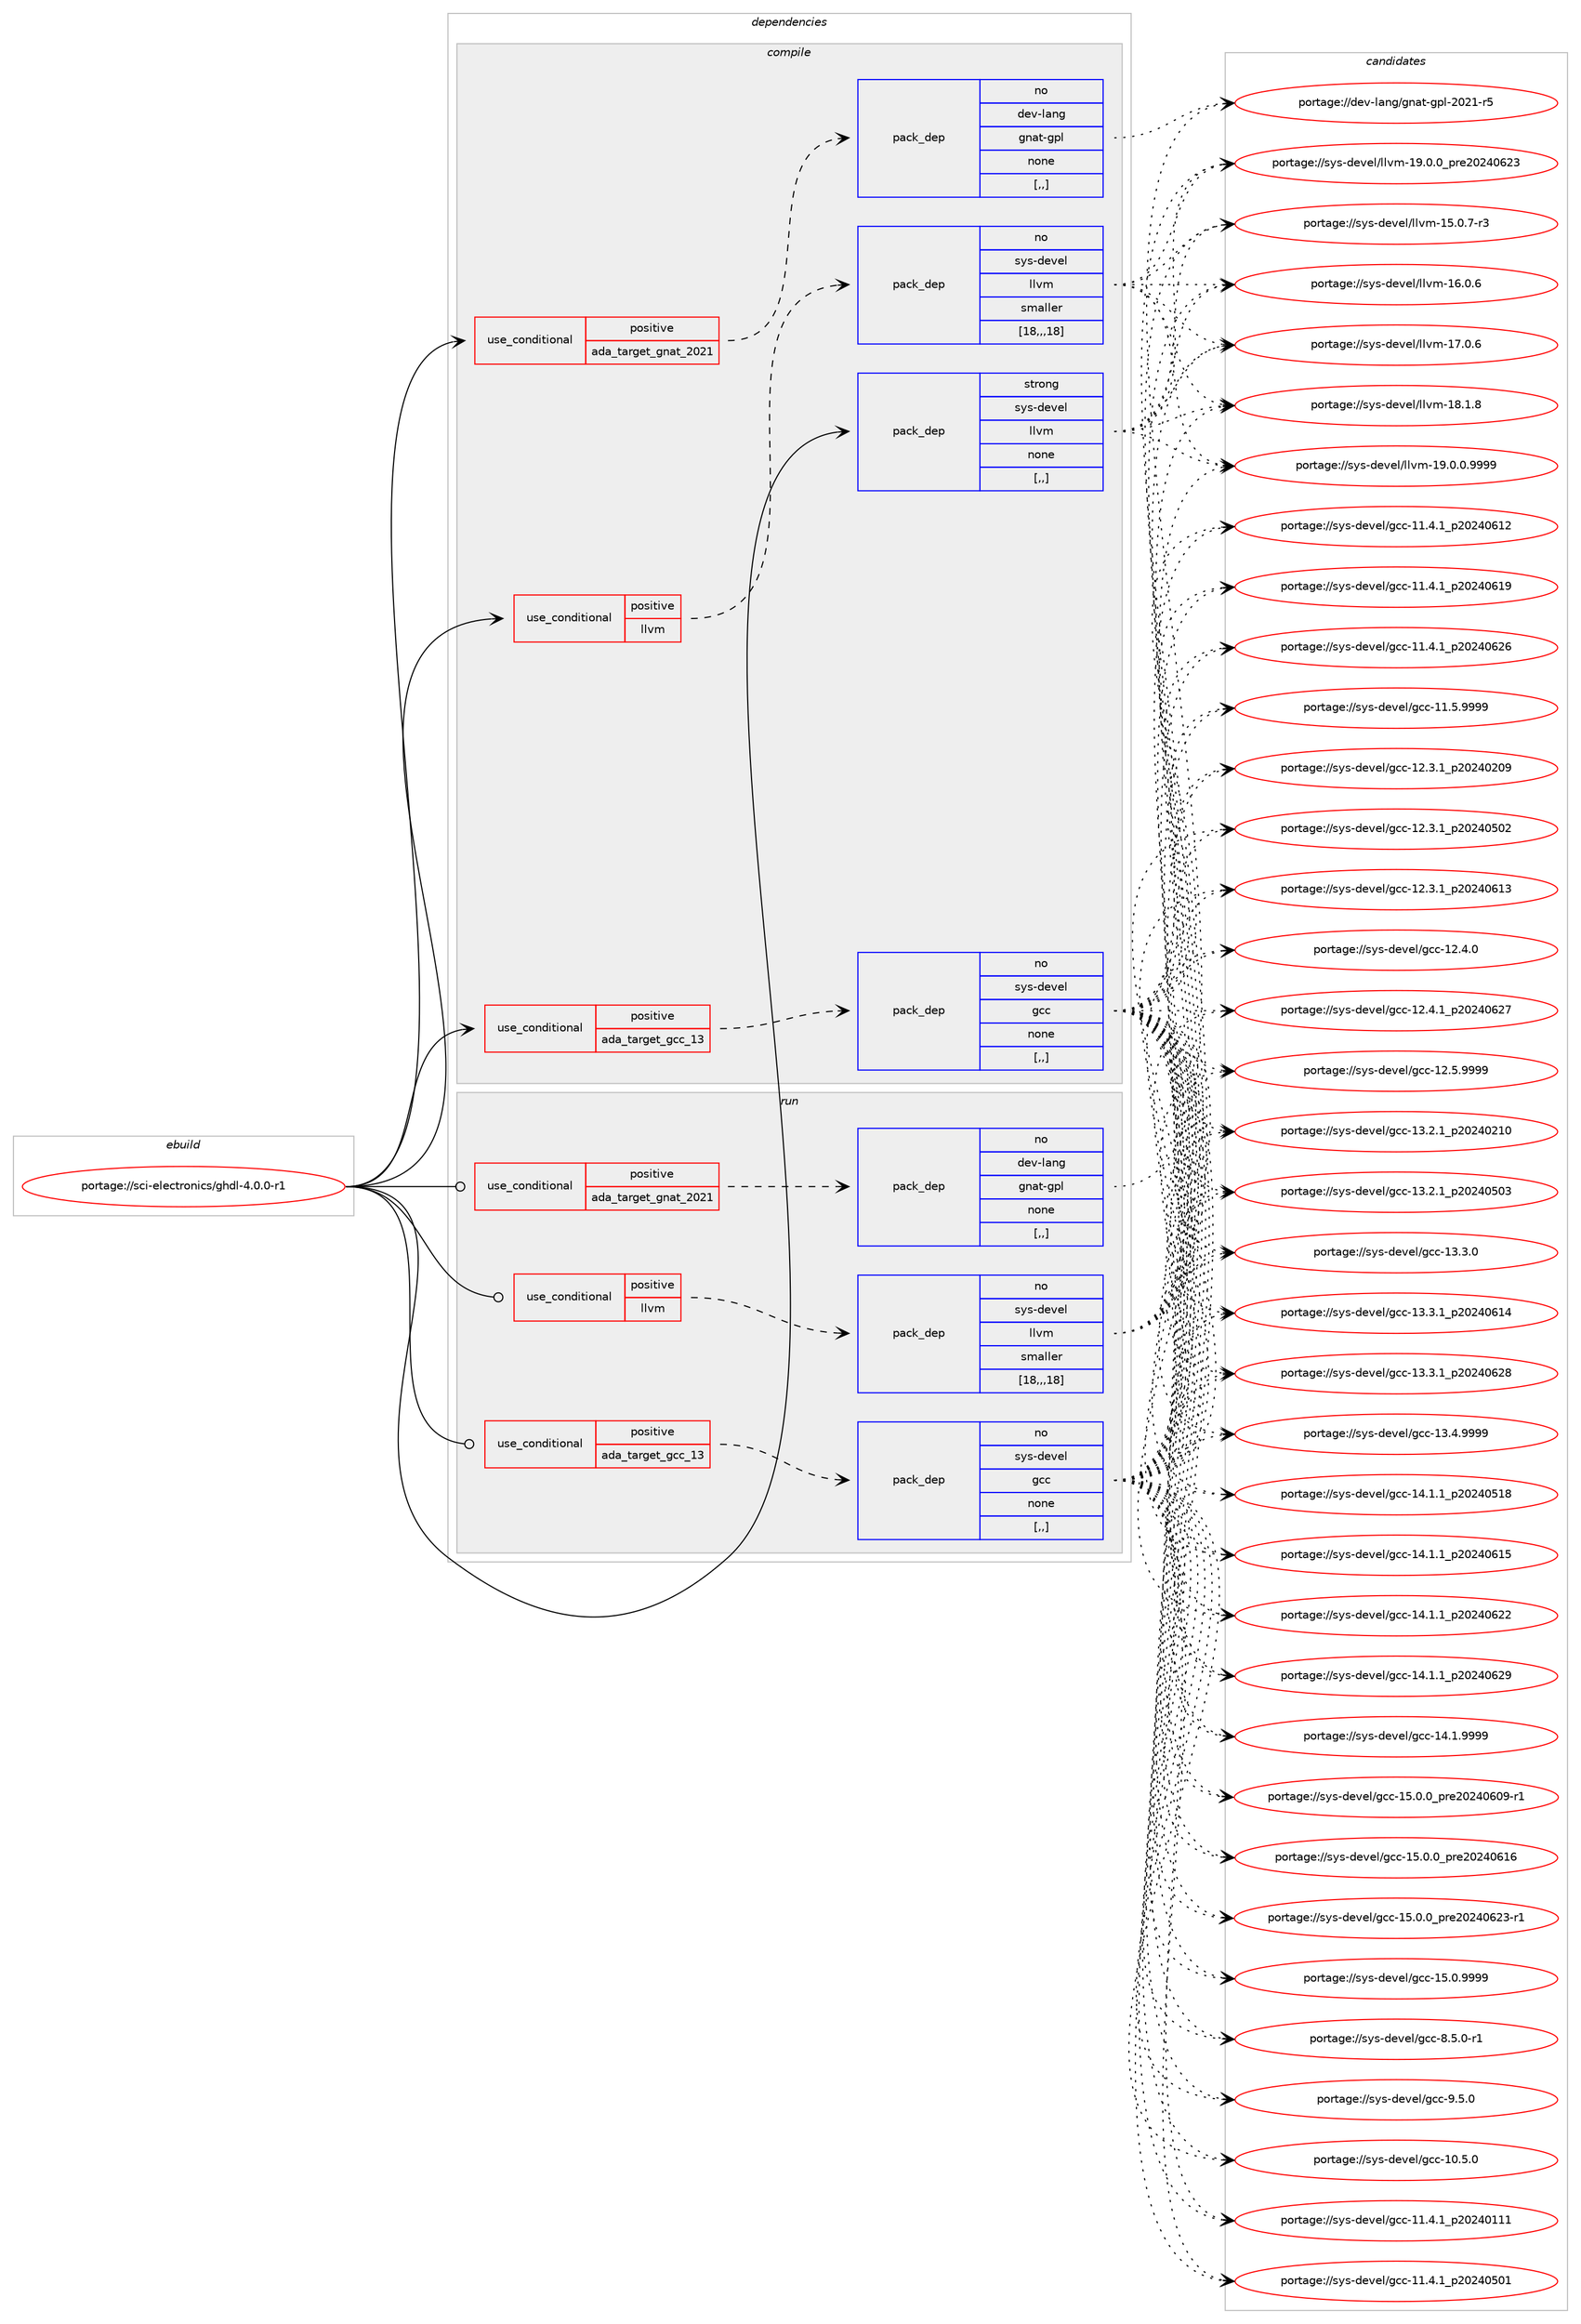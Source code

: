 digraph prolog {

# *************
# Graph options
# *************

newrank=true;
concentrate=true;
compound=true;
graph [rankdir=LR,fontname=Helvetica,fontsize=10,ranksep=1.5];#, ranksep=2.5, nodesep=0.2];
edge  [arrowhead=vee];
node  [fontname=Helvetica,fontsize=10];

# **********
# The ebuild
# **********

subgraph cluster_leftcol {
color=gray;
rank=same;
label=<<i>ebuild</i>>;
id [label="portage://sci-electronics/ghdl-4.0.0-r1", color=red, width=4, href="../sci-electronics/ghdl-4.0.0-r1.svg"];
}

# ****************
# The dependencies
# ****************

subgraph cluster_midcol {
color=gray;
label=<<i>dependencies</i>>;
subgraph cluster_compile {
fillcolor="#eeeeee";
style=filled;
label=<<i>compile</i>>;
subgraph cond101900 {
dependency385662 [label=<<TABLE BORDER="0" CELLBORDER="1" CELLSPACING="0" CELLPADDING="4"><TR><TD ROWSPAN="3" CELLPADDING="10">use_conditional</TD></TR><TR><TD>positive</TD></TR><TR><TD>ada_target_gcc_13</TD></TR></TABLE>>, shape=none, color=red];
subgraph pack280995 {
dependency385663 [label=<<TABLE BORDER="0" CELLBORDER="1" CELLSPACING="0" CELLPADDING="4" WIDTH="220"><TR><TD ROWSPAN="6" CELLPADDING="30">pack_dep</TD></TR><TR><TD WIDTH="110">no</TD></TR><TR><TD>sys-devel</TD></TR><TR><TD>gcc</TD></TR><TR><TD>none</TD></TR><TR><TD>[,,]</TD></TR></TABLE>>, shape=none, color=blue];
}
dependency385662:e -> dependency385663:w [weight=20,style="dashed",arrowhead="vee"];
}
id:e -> dependency385662:w [weight=20,style="solid",arrowhead="vee"];
subgraph cond101901 {
dependency385664 [label=<<TABLE BORDER="0" CELLBORDER="1" CELLSPACING="0" CELLPADDING="4"><TR><TD ROWSPAN="3" CELLPADDING="10">use_conditional</TD></TR><TR><TD>positive</TD></TR><TR><TD>ada_target_gnat_2021</TD></TR></TABLE>>, shape=none, color=red];
subgraph pack280996 {
dependency385665 [label=<<TABLE BORDER="0" CELLBORDER="1" CELLSPACING="0" CELLPADDING="4" WIDTH="220"><TR><TD ROWSPAN="6" CELLPADDING="30">pack_dep</TD></TR><TR><TD WIDTH="110">no</TD></TR><TR><TD>dev-lang</TD></TR><TR><TD>gnat-gpl</TD></TR><TR><TD>none</TD></TR><TR><TD>[,,]</TD></TR></TABLE>>, shape=none, color=blue];
}
dependency385664:e -> dependency385665:w [weight=20,style="dashed",arrowhead="vee"];
}
id:e -> dependency385664:w [weight=20,style="solid",arrowhead="vee"];
subgraph cond101902 {
dependency385666 [label=<<TABLE BORDER="0" CELLBORDER="1" CELLSPACING="0" CELLPADDING="4"><TR><TD ROWSPAN="3" CELLPADDING="10">use_conditional</TD></TR><TR><TD>positive</TD></TR><TR><TD>llvm</TD></TR></TABLE>>, shape=none, color=red];
subgraph pack280997 {
dependency385667 [label=<<TABLE BORDER="0" CELLBORDER="1" CELLSPACING="0" CELLPADDING="4" WIDTH="220"><TR><TD ROWSPAN="6" CELLPADDING="30">pack_dep</TD></TR><TR><TD WIDTH="110">no</TD></TR><TR><TD>sys-devel</TD></TR><TR><TD>llvm</TD></TR><TR><TD>smaller</TD></TR><TR><TD>[18,,,18]</TD></TR></TABLE>>, shape=none, color=blue];
}
dependency385666:e -> dependency385667:w [weight=20,style="dashed",arrowhead="vee"];
}
id:e -> dependency385666:w [weight=20,style="solid",arrowhead="vee"];
subgraph pack280998 {
dependency385668 [label=<<TABLE BORDER="0" CELLBORDER="1" CELLSPACING="0" CELLPADDING="4" WIDTH="220"><TR><TD ROWSPAN="6" CELLPADDING="30">pack_dep</TD></TR><TR><TD WIDTH="110">strong</TD></TR><TR><TD>sys-devel</TD></TR><TR><TD>llvm</TD></TR><TR><TD>none</TD></TR><TR><TD>[,,]</TD></TR></TABLE>>, shape=none, color=blue];
}
id:e -> dependency385668:w [weight=20,style="solid",arrowhead="vee"];
}
subgraph cluster_compileandrun {
fillcolor="#eeeeee";
style=filled;
label=<<i>compile and run</i>>;
}
subgraph cluster_run {
fillcolor="#eeeeee";
style=filled;
label=<<i>run</i>>;
subgraph cond101903 {
dependency385669 [label=<<TABLE BORDER="0" CELLBORDER="1" CELLSPACING="0" CELLPADDING="4"><TR><TD ROWSPAN="3" CELLPADDING="10">use_conditional</TD></TR><TR><TD>positive</TD></TR><TR><TD>ada_target_gcc_13</TD></TR></TABLE>>, shape=none, color=red];
subgraph pack280999 {
dependency385670 [label=<<TABLE BORDER="0" CELLBORDER="1" CELLSPACING="0" CELLPADDING="4" WIDTH="220"><TR><TD ROWSPAN="6" CELLPADDING="30">pack_dep</TD></TR><TR><TD WIDTH="110">no</TD></TR><TR><TD>sys-devel</TD></TR><TR><TD>gcc</TD></TR><TR><TD>none</TD></TR><TR><TD>[,,]</TD></TR></TABLE>>, shape=none, color=blue];
}
dependency385669:e -> dependency385670:w [weight=20,style="dashed",arrowhead="vee"];
}
id:e -> dependency385669:w [weight=20,style="solid",arrowhead="odot"];
subgraph cond101904 {
dependency385671 [label=<<TABLE BORDER="0" CELLBORDER="1" CELLSPACING="0" CELLPADDING="4"><TR><TD ROWSPAN="3" CELLPADDING="10">use_conditional</TD></TR><TR><TD>positive</TD></TR><TR><TD>ada_target_gnat_2021</TD></TR></TABLE>>, shape=none, color=red];
subgraph pack281000 {
dependency385672 [label=<<TABLE BORDER="0" CELLBORDER="1" CELLSPACING="0" CELLPADDING="4" WIDTH="220"><TR><TD ROWSPAN="6" CELLPADDING="30">pack_dep</TD></TR><TR><TD WIDTH="110">no</TD></TR><TR><TD>dev-lang</TD></TR><TR><TD>gnat-gpl</TD></TR><TR><TD>none</TD></TR><TR><TD>[,,]</TD></TR></TABLE>>, shape=none, color=blue];
}
dependency385671:e -> dependency385672:w [weight=20,style="dashed",arrowhead="vee"];
}
id:e -> dependency385671:w [weight=20,style="solid",arrowhead="odot"];
subgraph cond101905 {
dependency385673 [label=<<TABLE BORDER="0" CELLBORDER="1" CELLSPACING="0" CELLPADDING="4"><TR><TD ROWSPAN="3" CELLPADDING="10">use_conditional</TD></TR><TR><TD>positive</TD></TR><TR><TD>llvm</TD></TR></TABLE>>, shape=none, color=red];
subgraph pack281001 {
dependency385674 [label=<<TABLE BORDER="0" CELLBORDER="1" CELLSPACING="0" CELLPADDING="4" WIDTH="220"><TR><TD ROWSPAN="6" CELLPADDING="30">pack_dep</TD></TR><TR><TD WIDTH="110">no</TD></TR><TR><TD>sys-devel</TD></TR><TR><TD>llvm</TD></TR><TR><TD>smaller</TD></TR><TR><TD>[18,,,18]</TD></TR></TABLE>>, shape=none, color=blue];
}
dependency385673:e -> dependency385674:w [weight=20,style="dashed",arrowhead="vee"];
}
id:e -> dependency385673:w [weight=20,style="solid",arrowhead="odot"];
}
}

# **************
# The candidates
# **************

subgraph cluster_choices {
rank=same;
color=gray;
label=<<i>candidates</i>>;

subgraph choice280995 {
color=black;
nodesep=1;
choice1151211154510010111810110847103999945494846534648 [label="portage://sys-devel/gcc-10.5.0", color=red, width=4,href="../sys-devel/gcc-10.5.0.svg"];
choice1151211154510010111810110847103999945494946524649951125048505248494949 [label="portage://sys-devel/gcc-11.4.1_p20240111", color=red, width=4,href="../sys-devel/gcc-11.4.1_p20240111.svg"];
choice1151211154510010111810110847103999945494946524649951125048505248534849 [label="portage://sys-devel/gcc-11.4.1_p20240501", color=red, width=4,href="../sys-devel/gcc-11.4.1_p20240501.svg"];
choice1151211154510010111810110847103999945494946524649951125048505248544950 [label="portage://sys-devel/gcc-11.4.1_p20240612", color=red, width=4,href="../sys-devel/gcc-11.4.1_p20240612.svg"];
choice1151211154510010111810110847103999945494946524649951125048505248544957 [label="portage://sys-devel/gcc-11.4.1_p20240619", color=red, width=4,href="../sys-devel/gcc-11.4.1_p20240619.svg"];
choice1151211154510010111810110847103999945494946524649951125048505248545054 [label="portage://sys-devel/gcc-11.4.1_p20240626", color=red, width=4,href="../sys-devel/gcc-11.4.1_p20240626.svg"];
choice1151211154510010111810110847103999945494946534657575757 [label="portage://sys-devel/gcc-11.5.9999", color=red, width=4,href="../sys-devel/gcc-11.5.9999.svg"];
choice1151211154510010111810110847103999945495046514649951125048505248504857 [label="portage://sys-devel/gcc-12.3.1_p20240209", color=red, width=4,href="../sys-devel/gcc-12.3.1_p20240209.svg"];
choice1151211154510010111810110847103999945495046514649951125048505248534850 [label="portage://sys-devel/gcc-12.3.1_p20240502", color=red, width=4,href="../sys-devel/gcc-12.3.1_p20240502.svg"];
choice1151211154510010111810110847103999945495046514649951125048505248544951 [label="portage://sys-devel/gcc-12.3.1_p20240613", color=red, width=4,href="../sys-devel/gcc-12.3.1_p20240613.svg"];
choice1151211154510010111810110847103999945495046524648 [label="portage://sys-devel/gcc-12.4.0", color=red, width=4,href="../sys-devel/gcc-12.4.0.svg"];
choice1151211154510010111810110847103999945495046524649951125048505248545055 [label="portage://sys-devel/gcc-12.4.1_p20240627", color=red, width=4,href="../sys-devel/gcc-12.4.1_p20240627.svg"];
choice1151211154510010111810110847103999945495046534657575757 [label="portage://sys-devel/gcc-12.5.9999", color=red, width=4,href="../sys-devel/gcc-12.5.9999.svg"];
choice1151211154510010111810110847103999945495146504649951125048505248504948 [label="portage://sys-devel/gcc-13.2.1_p20240210", color=red, width=4,href="../sys-devel/gcc-13.2.1_p20240210.svg"];
choice1151211154510010111810110847103999945495146504649951125048505248534851 [label="portage://sys-devel/gcc-13.2.1_p20240503", color=red, width=4,href="../sys-devel/gcc-13.2.1_p20240503.svg"];
choice1151211154510010111810110847103999945495146514648 [label="portage://sys-devel/gcc-13.3.0", color=red, width=4,href="../sys-devel/gcc-13.3.0.svg"];
choice1151211154510010111810110847103999945495146514649951125048505248544952 [label="portage://sys-devel/gcc-13.3.1_p20240614", color=red, width=4,href="../sys-devel/gcc-13.3.1_p20240614.svg"];
choice1151211154510010111810110847103999945495146514649951125048505248545056 [label="portage://sys-devel/gcc-13.3.1_p20240628", color=red, width=4,href="../sys-devel/gcc-13.3.1_p20240628.svg"];
choice1151211154510010111810110847103999945495146524657575757 [label="portage://sys-devel/gcc-13.4.9999", color=red, width=4,href="../sys-devel/gcc-13.4.9999.svg"];
choice1151211154510010111810110847103999945495246494649951125048505248534956 [label="portage://sys-devel/gcc-14.1.1_p20240518", color=red, width=4,href="../sys-devel/gcc-14.1.1_p20240518.svg"];
choice1151211154510010111810110847103999945495246494649951125048505248544953 [label="portage://sys-devel/gcc-14.1.1_p20240615", color=red, width=4,href="../sys-devel/gcc-14.1.1_p20240615.svg"];
choice1151211154510010111810110847103999945495246494649951125048505248545050 [label="portage://sys-devel/gcc-14.1.1_p20240622", color=red, width=4,href="../sys-devel/gcc-14.1.1_p20240622.svg"];
choice1151211154510010111810110847103999945495246494649951125048505248545057 [label="portage://sys-devel/gcc-14.1.1_p20240629", color=red, width=4,href="../sys-devel/gcc-14.1.1_p20240629.svg"];
choice1151211154510010111810110847103999945495246494657575757 [label="portage://sys-devel/gcc-14.1.9999", color=red, width=4,href="../sys-devel/gcc-14.1.9999.svg"];
choice11512111545100101118101108471039999454953464846489511211410150485052485448574511449 [label="portage://sys-devel/gcc-15.0.0_pre20240609-r1", color=red, width=4,href="../sys-devel/gcc-15.0.0_pre20240609-r1.svg"];
choice1151211154510010111810110847103999945495346484648951121141015048505248544954 [label="portage://sys-devel/gcc-15.0.0_pre20240616", color=red, width=4,href="../sys-devel/gcc-15.0.0_pre20240616.svg"];
choice11512111545100101118101108471039999454953464846489511211410150485052485450514511449 [label="portage://sys-devel/gcc-15.0.0_pre20240623-r1", color=red, width=4,href="../sys-devel/gcc-15.0.0_pre20240623-r1.svg"];
choice1151211154510010111810110847103999945495346484657575757 [label="portage://sys-devel/gcc-15.0.9999", color=red, width=4,href="../sys-devel/gcc-15.0.9999.svg"];
choice115121115451001011181011084710399994556465346484511449 [label="portage://sys-devel/gcc-8.5.0-r1", color=red, width=4,href="../sys-devel/gcc-8.5.0-r1.svg"];
choice11512111545100101118101108471039999455746534648 [label="portage://sys-devel/gcc-9.5.0", color=red, width=4,href="../sys-devel/gcc-9.5.0.svg"];
dependency385663:e -> choice1151211154510010111810110847103999945494846534648:w [style=dotted,weight="100"];
dependency385663:e -> choice1151211154510010111810110847103999945494946524649951125048505248494949:w [style=dotted,weight="100"];
dependency385663:e -> choice1151211154510010111810110847103999945494946524649951125048505248534849:w [style=dotted,weight="100"];
dependency385663:e -> choice1151211154510010111810110847103999945494946524649951125048505248544950:w [style=dotted,weight="100"];
dependency385663:e -> choice1151211154510010111810110847103999945494946524649951125048505248544957:w [style=dotted,weight="100"];
dependency385663:e -> choice1151211154510010111810110847103999945494946524649951125048505248545054:w [style=dotted,weight="100"];
dependency385663:e -> choice1151211154510010111810110847103999945494946534657575757:w [style=dotted,weight="100"];
dependency385663:e -> choice1151211154510010111810110847103999945495046514649951125048505248504857:w [style=dotted,weight="100"];
dependency385663:e -> choice1151211154510010111810110847103999945495046514649951125048505248534850:w [style=dotted,weight="100"];
dependency385663:e -> choice1151211154510010111810110847103999945495046514649951125048505248544951:w [style=dotted,weight="100"];
dependency385663:e -> choice1151211154510010111810110847103999945495046524648:w [style=dotted,weight="100"];
dependency385663:e -> choice1151211154510010111810110847103999945495046524649951125048505248545055:w [style=dotted,weight="100"];
dependency385663:e -> choice1151211154510010111810110847103999945495046534657575757:w [style=dotted,weight="100"];
dependency385663:e -> choice1151211154510010111810110847103999945495146504649951125048505248504948:w [style=dotted,weight="100"];
dependency385663:e -> choice1151211154510010111810110847103999945495146504649951125048505248534851:w [style=dotted,weight="100"];
dependency385663:e -> choice1151211154510010111810110847103999945495146514648:w [style=dotted,weight="100"];
dependency385663:e -> choice1151211154510010111810110847103999945495146514649951125048505248544952:w [style=dotted,weight="100"];
dependency385663:e -> choice1151211154510010111810110847103999945495146514649951125048505248545056:w [style=dotted,weight="100"];
dependency385663:e -> choice1151211154510010111810110847103999945495146524657575757:w [style=dotted,weight="100"];
dependency385663:e -> choice1151211154510010111810110847103999945495246494649951125048505248534956:w [style=dotted,weight="100"];
dependency385663:e -> choice1151211154510010111810110847103999945495246494649951125048505248544953:w [style=dotted,weight="100"];
dependency385663:e -> choice1151211154510010111810110847103999945495246494649951125048505248545050:w [style=dotted,weight="100"];
dependency385663:e -> choice1151211154510010111810110847103999945495246494649951125048505248545057:w [style=dotted,weight="100"];
dependency385663:e -> choice1151211154510010111810110847103999945495246494657575757:w [style=dotted,weight="100"];
dependency385663:e -> choice11512111545100101118101108471039999454953464846489511211410150485052485448574511449:w [style=dotted,weight="100"];
dependency385663:e -> choice1151211154510010111810110847103999945495346484648951121141015048505248544954:w [style=dotted,weight="100"];
dependency385663:e -> choice11512111545100101118101108471039999454953464846489511211410150485052485450514511449:w [style=dotted,weight="100"];
dependency385663:e -> choice1151211154510010111810110847103999945495346484657575757:w [style=dotted,weight="100"];
dependency385663:e -> choice115121115451001011181011084710399994556465346484511449:w [style=dotted,weight="100"];
dependency385663:e -> choice11512111545100101118101108471039999455746534648:w [style=dotted,weight="100"];
}
subgraph choice280996 {
color=black;
nodesep=1;
choice100101118451089711010347103110971164510311210845504850494511453 [label="portage://dev-lang/gnat-gpl-2021-r5", color=red, width=4,href="../dev-lang/gnat-gpl-2021-r5.svg"];
dependency385665:e -> choice100101118451089711010347103110971164510311210845504850494511453:w [style=dotted,weight="100"];
}
subgraph choice280997 {
color=black;
nodesep=1;
choice1151211154510010111810110847108108118109454953464846554511451 [label="portage://sys-devel/llvm-15.0.7-r3", color=red, width=4,href="../sys-devel/llvm-15.0.7-r3.svg"];
choice115121115451001011181011084710810811810945495446484654 [label="portage://sys-devel/llvm-16.0.6", color=red, width=4,href="../sys-devel/llvm-16.0.6.svg"];
choice115121115451001011181011084710810811810945495546484654 [label="portage://sys-devel/llvm-17.0.6", color=red, width=4,href="../sys-devel/llvm-17.0.6.svg"];
choice115121115451001011181011084710810811810945495646494656 [label="portage://sys-devel/llvm-18.1.8", color=red, width=4,href="../sys-devel/llvm-18.1.8.svg"];
choice1151211154510010111810110847108108118109454957464846484657575757 [label="portage://sys-devel/llvm-19.0.0.9999", color=red, width=4,href="../sys-devel/llvm-19.0.0.9999.svg"];
choice115121115451001011181011084710810811810945495746484648951121141015048505248545051 [label="portage://sys-devel/llvm-19.0.0_pre20240623", color=red, width=4,href="../sys-devel/llvm-19.0.0_pre20240623.svg"];
dependency385667:e -> choice1151211154510010111810110847108108118109454953464846554511451:w [style=dotted,weight="100"];
dependency385667:e -> choice115121115451001011181011084710810811810945495446484654:w [style=dotted,weight="100"];
dependency385667:e -> choice115121115451001011181011084710810811810945495546484654:w [style=dotted,weight="100"];
dependency385667:e -> choice115121115451001011181011084710810811810945495646494656:w [style=dotted,weight="100"];
dependency385667:e -> choice1151211154510010111810110847108108118109454957464846484657575757:w [style=dotted,weight="100"];
dependency385667:e -> choice115121115451001011181011084710810811810945495746484648951121141015048505248545051:w [style=dotted,weight="100"];
}
subgraph choice280998 {
color=black;
nodesep=1;
choice1151211154510010111810110847108108118109454953464846554511451 [label="portage://sys-devel/llvm-15.0.7-r3", color=red, width=4,href="../sys-devel/llvm-15.0.7-r3.svg"];
choice115121115451001011181011084710810811810945495446484654 [label="portage://sys-devel/llvm-16.0.6", color=red, width=4,href="../sys-devel/llvm-16.0.6.svg"];
choice115121115451001011181011084710810811810945495546484654 [label="portage://sys-devel/llvm-17.0.6", color=red, width=4,href="../sys-devel/llvm-17.0.6.svg"];
choice115121115451001011181011084710810811810945495646494656 [label="portage://sys-devel/llvm-18.1.8", color=red, width=4,href="../sys-devel/llvm-18.1.8.svg"];
choice1151211154510010111810110847108108118109454957464846484657575757 [label="portage://sys-devel/llvm-19.0.0.9999", color=red, width=4,href="../sys-devel/llvm-19.0.0.9999.svg"];
choice115121115451001011181011084710810811810945495746484648951121141015048505248545051 [label="portage://sys-devel/llvm-19.0.0_pre20240623", color=red, width=4,href="../sys-devel/llvm-19.0.0_pre20240623.svg"];
dependency385668:e -> choice1151211154510010111810110847108108118109454953464846554511451:w [style=dotted,weight="100"];
dependency385668:e -> choice115121115451001011181011084710810811810945495446484654:w [style=dotted,weight="100"];
dependency385668:e -> choice115121115451001011181011084710810811810945495546484654:w [style=dotted,weight="100"];
dependency385668:e -> choice115121115451001011181011084710810811810945495646494656:w [style=dotted,weight="100"];
dependency385668:e -> choice1151211154510010111810110847108108118109454957464846484657575757:w [style=dotted,weight="100"];
dependency385668:e -> choice115121115451001011181011084710810811810945495746484648951121141015048505248545051:w [style=dotted,weight="100"];
}
subgraph choice280999 {
color=black;
nodesep=1;
choice1151211154510010111810110847103999945494846534648 [label="portage://sys-devel/gcc-10.5.0", color=red, width=4,href="../sys-devel/gcc-10.5.0.svg"];
choice1151211154510010111810110847103999945494946524649951125048505248494949 [label="portage://sys-devel/gcc-11.4.1_p20240111", color=red, width=4,href="../sys-devel/gcc-11.4.1_p20240111.svg"];
choice1151211154510010111810110847103999945494946524649951125048505248534849 [label="portage://sys-devel/gcc-11.4.1_p20240501", color=red, width=4,href="../sys-devel/gcc-11.4.1_p20240501.svg"];
choice1151211154510010111810110847103999945494946524649951125048505248544950 [label="portage://sys-devel/gcc-11.4.1_p20240612", color=red, width=4,href="../sys-devel/gcc-11.4.1_p20240612.svg"];
choice1151211154510010111810110847103999945494946524649951125048505248544957 [label="portage://sys-devel/gcc-11.4.1_p20240619", color=red, width=4,href="../sys-devel/gcc-11.4.1_p20240619.svg"];
choice1151211154510010111810110847103999945494946524649951125048505248545054 [label="portage://sys-devel/gcc-11.4.1_p20240626", color=red, width=4,href="../sys-devel/gcc-11.4.1_p20240626.svg"];
choice1151211154510010111810110847103999945494946534657575757 [label="portage://sys-devel/gcc-11.5.9999", color=red, width=4,href="../sys-devel/gcc-11.5.9999.svg"];
choice1151211154510010111810110847103999945495046514649951125048505248504857 [label="portage://sys-devel/gcc-12.3.1_p20240209", color=red, width=4,href="../sys-devel/gcc-12.3.1_p20240209.svg"];
choice1151211154510010111810110847103999945495046514649951125048505248534850 [label="portage://sys-devel/gcc-12.3.1_p20240502", color=red, width=4,href="../sys-devel/gcc-12.3.1_p20240502.svg"];
choice1151211154510010111810110847103999945495046514649951125048505248544951 [label="portage://sys-devel/gcc-12.3.1_p20240613", color=red, width=4,href="../sys-devel/gcc-12.3.1_p20240613.svg"];
choice1151211154510010111810110847103999945495046524648 [label="portage://sys-devel/gcc-12.4.0", color=red, width=4,href="../sys-devel/gcc-12.4.0.svg"];
choice1151211154510010111810110847103999945495046524649951125048505248545055 [label="portage://sys-devel/gcc-12.4.1_p20240627", color=red, width=4,href="../sys-devel/gcc-12.4.1_p20240627.svg"];
choice1151211154510010111810110847103999945495046534657575757 [label="portage://sys-devel/gcc-12.5.9999", color=red, width=4,href="../sys-devel/gcc-12.5.9999.svg"];
choice1151211154510010111810110847103999945495146504649951125048505248504948 [label="portage://sys-devel/gcc-13.2.1_p20240210", color=red, width=4,href="../sys-devel/gcc-13.2.1_p20240210.svg"];
choice1151211154510010111810110847103999945495146504649951125048505248534851 [label="portage://sys-devel/gcc-13.2.1_p20240503", color=red, width=4,href="../sys-devel/gcc-13.2.1_p20240503.svg"];
choice1151211154510010111810110847103999945495146514648 [label="portage://sys-devel/gcc-13.3.0", color=red, width=4,href="../sys-devel/gcc-13.3.0.svg"];
choice1151211154510010111810110847103999945495146514649951125048505248544952 [label="portage://sys-devel/gcc-13.3.1_p20240614", color=red, width=4,href="../sys-devel/gcc-13.3.1_p20240614.svg"];
choice1151211154510010111810110847103999945495146514649951125048505248545056 [label="portage://sys-devel/gcc-13.3.1_p20240628", color=red, width=4,href="../sys-devel/gcc-13.3.1_p20240628.svg"];
choice1151211154510010111810110847103999945495146524657575757 [label="portage://sys-devel/gcc-13.4.9999", color=red, width=4,href="../sys-devel/gcc-13.4.9999.svg"];
choice1151211154510010111810110847103999945495246494649951125048505248534956 [label="portage://sys-devel/gcc-14.1.1_p20240518", color=red, width=4,href="../sys-devel/gcc-14.1.1_p20240518.svg"];
choice1151211154510010111810110847103999945495246494649951125048505248544953 [label="portage://sys-devel/gcc-14.1.1_p20240615", color=red, width=4,href="../sys-devel/gcc-14.1.1_p20240615.svg"];
choice1151211154510010111810110847103999945495246494649951125048505248545050 [label="portage://sys-devel/gcc-14.1.1_p20240622", color=red, width=4,href="../sys-devel/gcc-14.1.1_p20240622.svg"];
choice1151211154510010111810110847103999945495246494649951125048505248545057 [label="portage://sys-devel/gcc-14.1.1_p20240629", color=red, width=4,href="../sys-devel/gcc-14.1.1_p20240629.svg"];
choice1151211154510010111810110847103999945495246494657575757 [label="portage://sys-devel/gcc-14.1.9999", color=red, width=4,href="../sys-devel/gcc-14.1.9999.svg"];
choice11512111545100101118101108471039999454953464846489511211410150485052485448574511449 [label="portage://sys-devel/gcc-15.0.0_pre20240609-r1", color=red, width=4,href="../sys-devel/gcc-15.0.0_pre20240609-r1.svg"];
choice1151211154510010111810110847103999945495346484648951121141015048505248544954 [label="portage://sys-devel/gcc-15.0.0_pre20240616", color=red, width=4,href="../sys-devel/gcc-15.0.0_pre20240616.svg"];
choice11512111545100101118101108471039999454953464846489511211410150485052485450514511449 [label="portage://sys-devel/gcc-15.0.0_pre20240623-r1", color=red, width=4,href="../sys-devel/gcc-15.0.0_pre20240623-r1.svg"];
choice1151211154510010111810110847103999945495346484657575757 [label="portage://sys-devel/gcc-15.0.9999", color=red, width=4,href="../sys-devel/gcc-15.0.9999.svg"];
choice115121115451001011181011084710399994556465346484511449 [label="portage://sys-devel/gcc-8.5.0-r1", color=red, width=4,href="../sys-devel/gcc-8.5.0-r1.svg"];
choice11512111545100101118101108471039999455746534648 [label="portage://sys-devel/gcc-9.5.0", color=red, width=4,href="../sys-devel/gcc-9.5.0.svg"];
dependency385670:e -> choice1151211154510010111810110847103999945494846534648:w [style=dotted,weight="100"];
dependency385670:e -> choice1151211154510010111810110847103999945494946524649951125048505248494949:w [style=dotted,weight="100"];
dependency385670:e -> choice1151211154510010111810110847103999945494946524649951125048505248534849:w [style=dotted,weight="100"];
dependency385670:e -> choice1151211154510010111810110847103999945494946524649951125048505248544950:w [style=dotted,weight="100"];
dependency385670:e -> choice1151211154510010111810110847103999945494946524649951125048505248544957:w [style=dotted,weight="100"];
dependency385670:e -> choice1151211154510010111810110847103999945494946524649951125048505248545054:w [style=dotted,weight="100"];
dependency385670:e -> choice1151211154510010111810110847103999945494946534657575757:w [style=dotted,weight="100"];
dependency385670:e -> choice1151211154510010111810110847103999945495046514649951125048505248504857:w [style=dotted,weight="100"];
dependency385670:e -> choice1151211154510010111810110847103999945495046514649951125048505248534850:w [style=dotted,weight="100"];
dependency385670:e -> choice1151211154510010111810110847103999945495046514649951125048505248544951:w [style=dotted,weight="100"];
dependency385670:e -> choice1151211154510010111810110847103999945495046524648:w [style=dotted,weight="100"];
dependency385670:e -> choice1151211154510010111810110847103999945495046524649951125048505248545055:w [style=dotted,weight="100"];
dependency385670:e -> choice1151211154510010111810110847103999945495046534657575757:w [style=dotted,weight="100"];
dependency385670:e -> choice1151211154510010111810110847103999945495146504649951125048505248504948:w [style=dotted,weight="100"];
dependency385670:e -> choice1151211154510010111810110847103999945495146504649951125048505248534851:w [style=dotted,weight="100"];
dependency385670:e -> choice1151211154510010111810110847103999945495146514648:w [style=dotted,weight="100"];
dependency385670:e -> choice1151211154510010111810110847103999945495146514649951125048505248544952:w [style=dotted,weight="100"];
dependency385670:e -> choice1151211154510010111810110847103999945495146514649951125048505248545056:w [style=dotted,weight="100"];
dependency385670:e -> choice1151211154510010111810110847103999945495146524657575757:w [style=dotted,weight="100"];
dependency385670:e -> choice1151211154510010111810110847103999945495246494649951125048505248534956:w [style=dotted,weight="100"];
dependency385670:e -> choice1151211154510010111810110847103999945495246494649951125048505248544953:w [style=dotted,weight="100"];
dependency385670:e -> choice1151211154510010111810110847103999945495246494649951125048505248545050:w [style=dotted,weight="100"];
dependency385670:e -> choice1151211154510010111810110847103999945495246494649951125048505248545057:w [style=dotted,weight="100"];
dependency385670:e -> choice1151211154510010111810110847103999945495246494657575757:w [style=dotted,weight="100"];
dependency385670:e -> choice11512111545100101118101108471039999454953464846489511211410150485052485448574511449:w [style=dotted,weight="100"];
dependency385670:e -> choice1151211154510010111810110847103999945495346484648951121141015048505248544954:w [style=dotted,weight="100"];
dependency385670:e -> choice11512111545100101118101108471039999454953464846489511211410150485052485450514511449:w [style=dotted,weight="100"];
dependency385670:e -> choice1151211154510010111810110847103999945495346484657575757:w [style=dotted,weight="100"];
dependency385670:e -> choice115121115451001011181011084710399994556465346484511449:w [style=dotted,weight="100"];
dependency385670:e -> choice11512111545100101118101108471039999455746534648:w [style=dotted,weight="100"];
}
subgraph choice281000 {
color=black;
nodesep=1;
choice100101118451089711010347103110971164510311210845504850494511453 [label="portage://dev-lang/gnat-gpl-2021-r5", color=red, width=4,href="../dev-lang/gnat-gpl-2021-r5.svg"];
dependency385672:e -> choice100101118451089711010347103110971164510311210845504850494511453:w [style=dotted,weight="100"];
}
subgraph choice281001 {
color=black;
nodesep=1;
choice1151211154510010111810110847108108118109454953464846554511451 [label="portage://sys-devel/llvm-15.0.7-r3", color=red, width=4,href="../sys-devel/llvm-15.0.7-r3.svg"];
choice115121115451001011181011084710810811810945495446484654 [label="portage://sys-devel/llvm-16.0.6", color=red, width=4,href="../sys-devel/llvm-16.0.6.svg"];
choice115121115451001011181011084710810811810945495546484654 [label="portage://sys-devel/llvm-17.0.6", color=red, width=4,href="../sys-devel/llvm-17.0.6.svg"];
choice115121115451001011181011084710810811810945495646494656 [label="portage://sys-devel/llvm-18.1.8", color=red, width=4,href="../sys-devel/llvm-18.1.8.svg"];
choice1151211154510010111810110847108108118109454957464846484657575757 [label="portage://sys-devel/llvm-19.0.0.9999", color=red, width=4,href="../sys-devel/llvm-19.0.0.9999.svg"];
choice115121115451001011181011084710810811810945495746484648951121141015048505248545051 [label="portage://sys-devel/llvm-19.0.0_pre20240623", color=red, width=4,href="../sys-devel/llvm-19.0.0_pre20240623.svg"];
dependency385674:e -> choice1151211154510010111810110847108108118109454953464846554511451:w [style=dotted,weight="100"];
dependency385674:e -> choice115121115451001011181011084710810811810945495446484654:w [style=dotted,weight="100"];
dependency385674:e -> choice115121115451001011181011084710810811810945495546484654:w [style=dotted,weight="100"];
dependency385674:e -> choice115121115451001011181011084710810811810945495646494656:w [style=dotted,weight="100"];
dependency385674:e -> choice1151211154510010111810110847108108118109454957464846484657575757:w [style=dotted,weight="100"];
dependency385674:e -> choice115121115451001011181011084710810811810945495746484648951121141015048505248545051:w [style=dotted,weight="100"];
}
}

}
